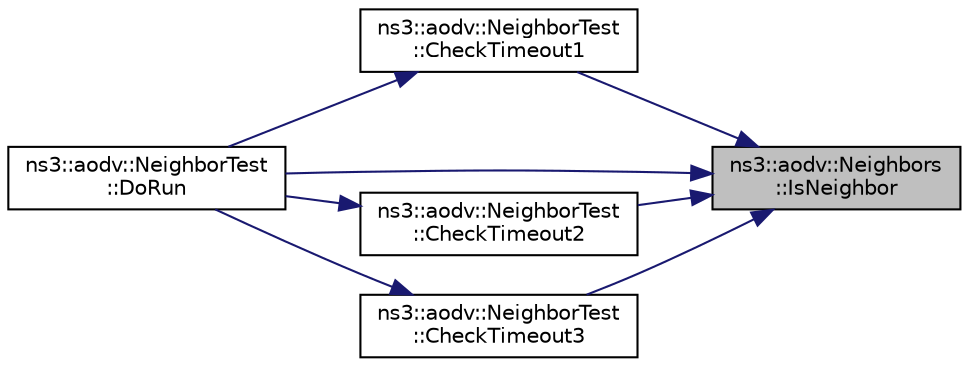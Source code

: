 digraph "ns3::aodv::Neighbors::IsNeighbor"
{
 // LATEX_PDF_SIZE
  edge [fontname="Helvetica",fontsize="10",labelfontname="Helvetica",labelfontsize="10"];
  node [fontname="Helvetica",fontsize="10",shape=record];
  rankdir="RL";
  Node1 [label="ns3::aodv::Neighbors\l::IsNeighbor",height=0.2,width=0.4,color="black", fillcolor="grey75", style="filled", fontcolor="black",tooltip="Check that node with address addr is neighbor."];
  Node1 -> Node2 [dir="back",color="midnightblue",fontsize="10",style="solid",fontname="Helvetica"];
  Node2 [label="ns3::aodv::NeighborTest\l::CheckTimeout1",height=0.2,width=0.4,color="black", fillcolor="white", style="filled",URL="$structns3_1_1aodv_1_1_neighbor_test.html#ac1432a9243d8fa9c47f792a4569fc289",tooltip="Check timeout function 1."];
  Node2 -> Node3 [dir="back",color="midnightblue",fontsize="10",style="solid",fontname="Helvetica"];
  Node3 [label="ns3::aodv::NeighborTest\l::DoRun",height=0.2,width=0.4,color="black", fillcolor="white", style="filled",URL="$structns3_1_1aodv_1_1_neighbor_test.html#aeb957b7644d6c77f5d0d43d2c160897f",tooltip="Implementation to actually run this TestCase."];
  Node1 -> Node4 [dir="back",color="midnightblue",fontsize="10",style="solid",fontname="Helvetica"];
  Node4 [label="ns3::aodv::NeighborTest\l::CheckTimeout2",height=0.2,width=0.4,color="black", fillcolor="white", style="filled",URL="$structns3_1_1aodv_1_1_neighbor_test.html#a0dee47d52dc969ef689f653e7839310d",tooltip="Check timeout function 2."];
  Node4 -> Node3 [dir="back",color="midnightblue",fontsize="10",style="solid",fontname="Helvetica"];
  Node1 -> Node5 [dir="back",color="midnightblue",fontsize="10",style="solid",fontname="Helvetica"];
  Node5 [label="ns3::aodv::NeighborTest\l::CheckTimeout3",height=0.2,width=0.4,color="black", fillcolor="white", style="filled",URL="$structns3_1_1aodv_1_1_neighbor_test.html#afb410a6df3aa71e1d18b7366fc5ed04b",tooltip="Check timeout function 3."];
  Node5 -> Node3 [dir="back",color="midnightblue",fontsize="10",style="solid",fontname="Helvetica"];
  Node1 -> Node3 [dir="back",color="midnightblue",fontsize="10",style="solid",fontname="Helvetica"];
}
